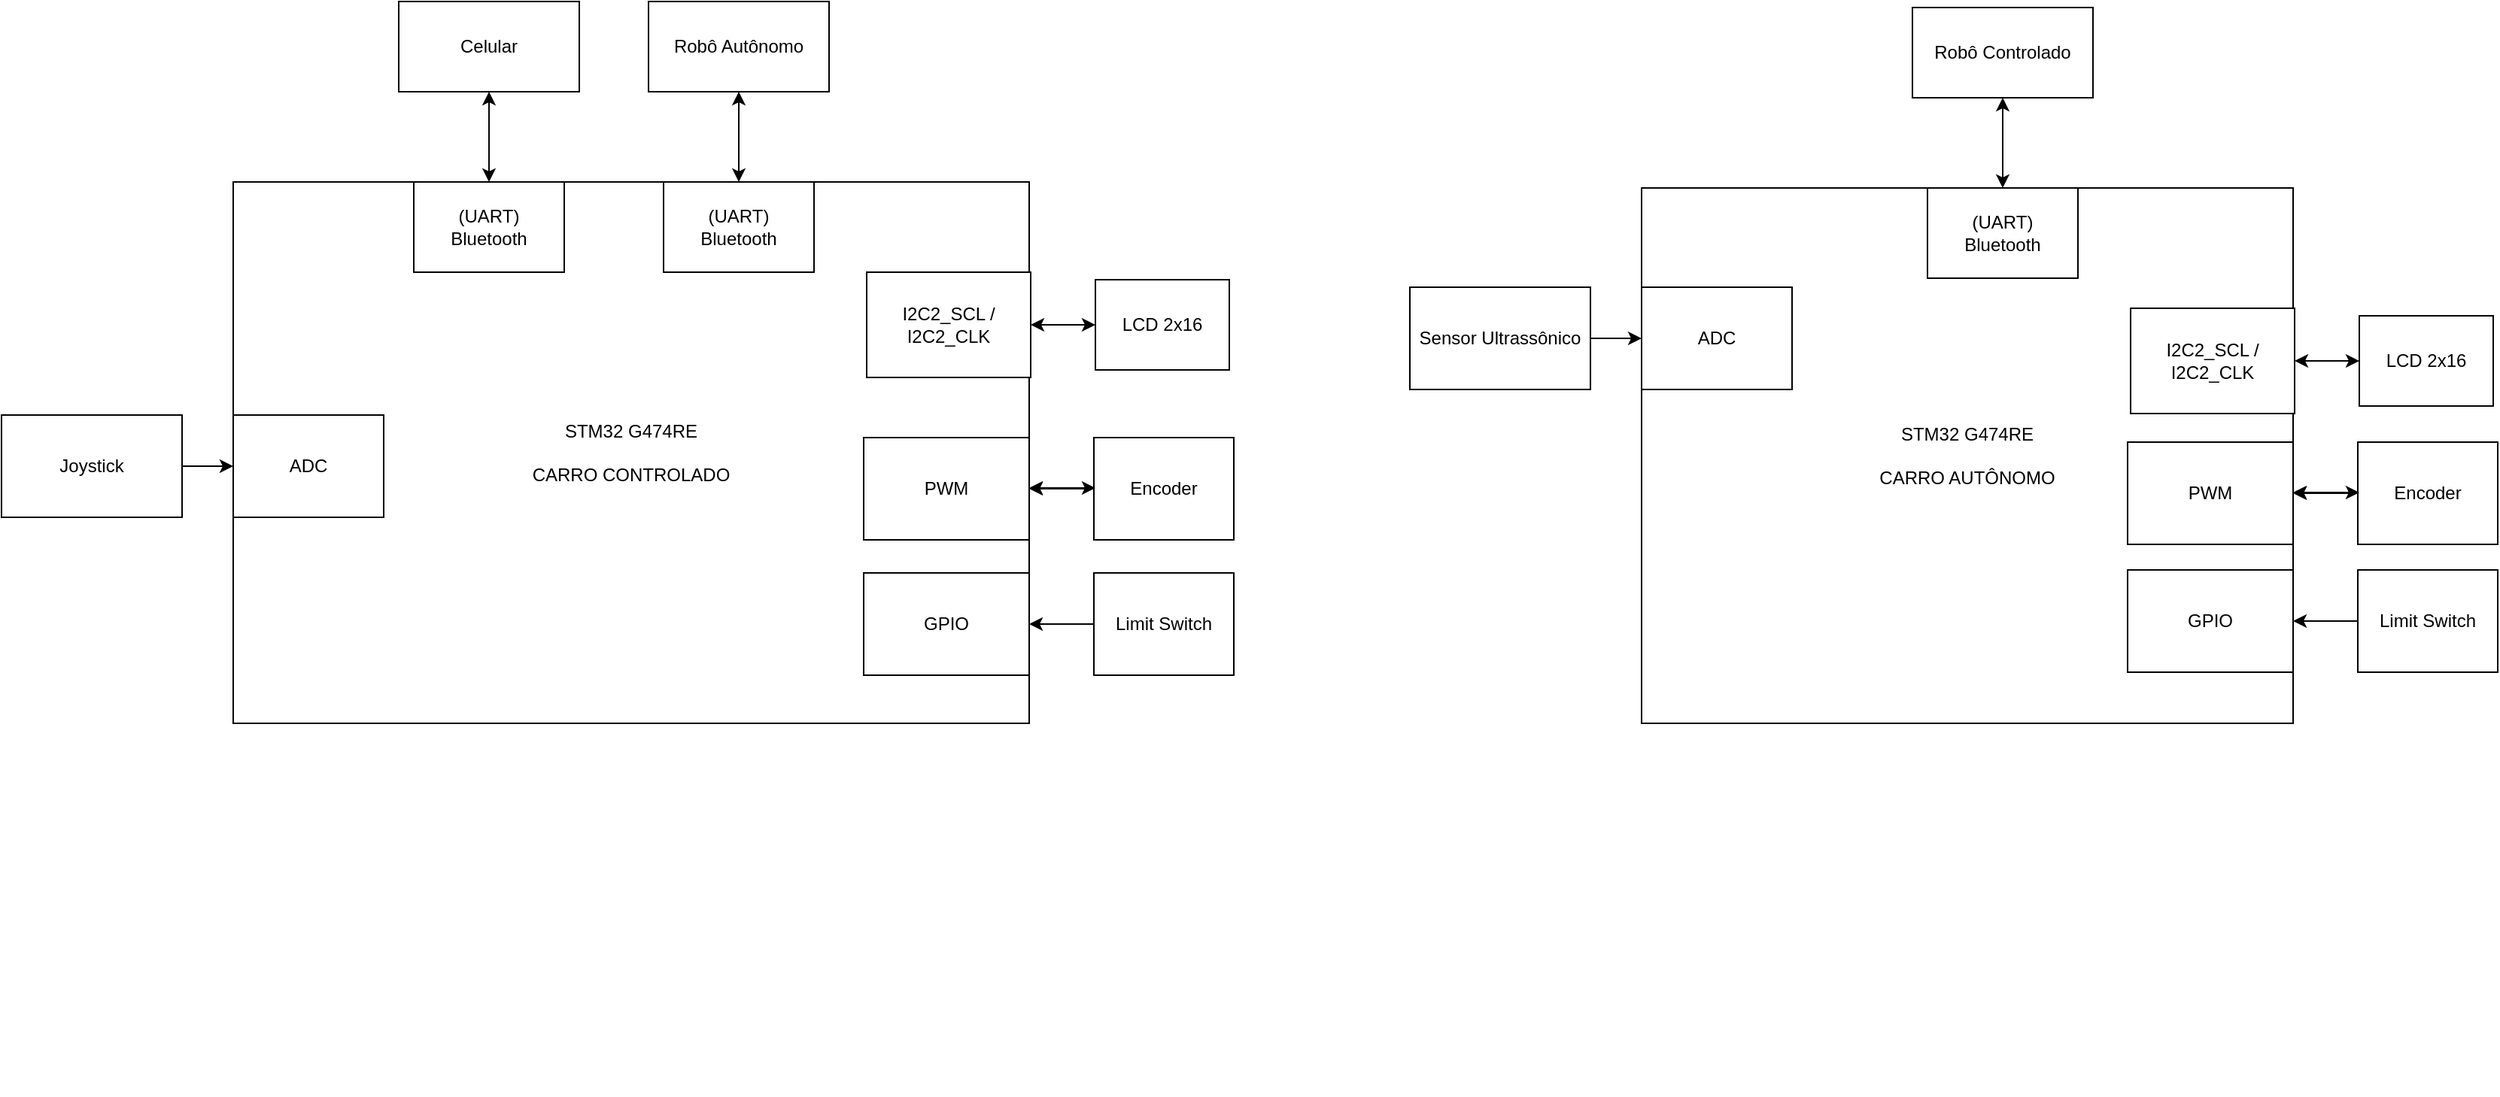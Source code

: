 <mxfile version="24.7.7">
  <diagram name="Diagrama de blocos" id="oh575O3D4EwmFB1Y6Epg">
    <mxGraphModel dx="1843" dy="746" grid="1" gridSize="10" guides="1" tooltips="1" connect="1" arrows="1" fold="1" page="1" pageScale="1" pageWidth="827" pageHeight="1169" math="0" shadow="0">
      <root>
        <mxCell id="0" />
        <mxCell id="1" parent="0" />
        <mxCell id="Hxf--vFEC0rzbbBocpbd-23" value="STM32 G474RE&lt;br&gt;&lt;br&gt;CARRO CONTROLADO" style="rounded=0;whiteSpace=wrap;html=1;" parent="1" vertex="1">
          <mxGeometry x="154" y="160" width="529" height="360" as="geometry" />
        </mxCell>
        <mxCell id="Hxf--vFEC0rzbbBocpbd-5" value="LCD 2x16" style="rounded=0;whiteSpace=wrap;html=1;" parent="1" vertex="1">
          <mxGeometry x="727" y="225" width="89" height="60" as="geometry" />
        </mxCell>
        <mxCell id="Hxf--vFEC0rzbbBocpbd-34" value="(UART)&lt;div&gt;Bluetooth&lt;/div&gt;" style="rounded=0;whiteSpace=wrap;html=1;" parent="1" vertex="1">
          <mxGeometry x="274" y="160" width="100" height="60" as="geometry" />
        </mxCell>
        <mxCell id="Hxf--vFEC0rzbbBocpbd-35" value="Celular" style="rounded=0;whiteSpace=wrap;html=1;" parent="1" vertex="1">
          <mxGeometry x="264" y="40" width="120" height="60" as="geometry" />
        </mxCell>
        <mxCell id="Hxf--vFEC0rzbbBocpbd-41" value="I2C2_SCL / I2C2_CLK" style="rounded=0;whiteSpace=wrap;html=1;" parent="1" vertex="1">
          <mxGeometry x="575" y="220" width="109" height="70" as="geometry" />
        </mxCell>
        <mxCell id="Hxf--vFEC0rzbbBocpbd-46" style="edgeStyle=orthogonalEdgeStyle;rounded=0;orthogonalLoop=1;jettySize=auto;html=1;exitX=0.5;exitY=1;exitDx=0;exitDy=0;" parent="1" edge="1">
          <mxGeometry relative="1" as="geometry">
            <mxPoint x="404.5" y="759" as="sourcePoint" />
            <mxPoint x="404.5" y="759" as="targetPoint" />
          </mxGeometry>
        </mxCell>
        <mxCell id="YoK6R6WBMQCP4nlX7dxA-3" value="" style="edgeStyle=orthogonalEdgeStyle;rounded=0;orthogonalLoop=1;jettySize=auto;html=1;" parent="1" source="zvLF1-X7iXJekeEMlv25-25" target="YoK6R6WBMQCP4nlX7dxA-1" edge="1">
          <mxGeometry relative="1" as="geometry" />
        </mxCell>
        <mxCell id="zvLF1-X7iXJekeEMlv25-25" value="Encoder" style="rounded=0;whiteSpace=wrap;html=1;" parent="1" vertex="1">
          <mxGeometry x="726" y="330" width="93" height="68" as="geometry" />
        </mxCell>
        <mxCell id="YoK6R6WBMQCP4nlX7dxA-1" value="PWM" style="rounded=0;whiteSpace=wrap;html=1;" parent="1" vertex="1">
          <mxGeometry x="573" y="330" width="110" height="68" as="geometry" />
        </mxCell>
        <mxCell id="HK4a7Ahogq2S8Dki3VrH-1" value="" style="endArrow=classic;startArrow=classic;html=1;rounded=0;entryX=0;entryY=0.5;entryDx=0;entryDy=0;exitX=1;exitY=0.5;exitDx=0;exitDy=0;" parent="1" source="Hxf--vFEC0rzbbBocpbd-41" target="Hxf--vFEC0rzbbBocpbd-5" edge="1">
          <mxGeometry width="50" height="50" relative="1" as="geometry">
            <mxPoint x="670" y="130" as="sourcePoint" />
            <mxPoint x="720" y="80" as="targetPoint" />
          </mxGeometry>
        </mxCell>
        <mxCell id="HK4a7Ahogq2S8Dki3VrH-2" value="" style="endArrow=classic;startArrow=classic;html=1;rounded=0;entryX=0;entryY=0.5;entryDx=0;entryDy=0;exitX=1;exitY=0.5;exitDx=0;exitDy=0;" parent="1" edge="1">
          <mxGeometry width="50" height="50" relative="1" as="geometry">
            <mxPoint x="683" y="363.5" as="sourcePoint" />
            <mxPoint x="727" y="363.5" as="targetPoint" />
          </mxGeometry>
        </mxCell>
        <mxCell id="HK4a7Ahogq2S8Dki3VrH-3" value="" style="endArrow=classic;startArrow=classic;html=1;rounded=0;entryX=0.5;entryY=1;entryDx=0;entryDy=0;exitX=0.5;exitY=0;exitDx=0;exitDy=0;" parent="1" source="Hxf--vFEC0rzbbBocpbd-34" target="Hxf--vFEC0rzbbBocpbd-35" edge="1">
          <mxGeometry width="50" height="50" relative="1" as="geometry">
            <mxPoint x="404" y="140" as="sourcePoint" />
            <mxPoint x="448" y="140" as="targetPoint" />
          </mxGeometry>
        </mxCell>
        <mxCell id="rANmmW9tBNY58GJBRYMB-1" value="(UART)&lt;div&gt;Bluetooth&lt;/div&gt;" style="rounded=0;whiteSpace=wrap;html=1;" parent="1" vertex="1">
          <mxGeometry x="440" y="160" width="100" height="60" as="geometry" />
        </mxCell>
        <mxCell id="rANmmW9tBNY58GJBRYMB-2" value="Robô Autônomo" style="rounded=0;whiteSpace=wrap;html=1;" parent="1" vertex="1">
          <mxGeometry x="430" y="40" width="120" height="60" as="geometry" />
        </mxCell>
        <mxCell id="rANmmW9tBNY58GJBRYMB-3" value="" style="endArrow=classic;startArrow=classic;html=1;rounded=0;entryX=0.5;entryY=1;entryDx=0;entryDy=0;exitX=0.5;exitY=0;exitDx=0;exitDy=0;" parent="1" source="rANmmW9tBNY58GJBRYMB-1" target="rANmmW9tBNY58GJBRYMB-2" edge="1">
          <mxGeometry width="50" height="50" relative="1" as="geometry">
            <mxPoint x="570" y="140" as="sourcePoint" />
            <mxPoint x="614" y="140" as="targetPoint" />
          </mxGeometry>
        </mxCell>
        <mxCell id="rANmmW9tBNY58GJBRYMB-4" value="" style="edgeStyle=orthogonalEdgeStyle;rounded=0;orthogonalLoop=1;jettySize=auto;html=1;" parent="1" source="rANmmW9tBNY58GJBRYMB-6" target="rANmmW9tBNY58GJBRYMB-5" edge="1">
          <mxGeometry relative="1" as="geometry" />
        </mxCell>
        <mxCell id="rANmmW9tBNY58GJBRYMB-5" value="ADC" style="rounded=0;whiteSpace=wrap;html=1;" parent="1" vertex="1">
          <mxGeometry x="154" y="315" width="100" height="68" as="geometry" />
        </mxCell>
        <mxCell id="rANmmW9tBNY58GJBRYMB-6" value="Joystick" style="rounded=0;whiteSpace=wrap;html=1;" parent="1" vertex="1">
          <mxGeometry y="315" width="120" height="68" as="geometry" />
        </mxCell>
        <mxCell id="rANmmW9tBNY58GJBRYMB-7" value="STM32 G474RE&lt;br&gt;&lt;br&gt;CARRO AUTÔNOMO" style="rounded=0;whiteSpace=wrap;html=1;" parent="1" vertex="1">
          <mxGeometry x="1090" y="164" width="433" height="356" as="geometry" />
        </mxCell>
        <mxCell id="rANmmW9tBNY58GJBRYMB-8" value="LCD 2x16" style="rounded=0;whiteSpace=wrap;html=1;" parent="1" vertex="1">
          <mxGeometry x="1567" y="249" width="89" height="60" as="geometry" />
        </mxCell>
        <mxCell id="rANmmW9tBNY58GJBRYMB-9" value="" style="edgeStyle=orthogonalEdgeStyle;rounded=0;orthogonalLoop=1;jettySize=auto;html=1;" parent="1" source="rANmmW9tBNY58GJBRYMB-17" target="rANmmW9tBNY58GJBRYMB-10" edge="1">
          <mxGeometry relative="1" as="geometry" />
        </mxCell>
        <mxCell id="rANmmW9tBNY58GJBRYMB-10" value="ADC" style="rounded=0;whiteSpace=wrap;html=1;" parent="1" vertex="1">
          <mxGeometry x="1090" y="230" width="100" height="68" as="geometry" />
        </mxCell>
        <mxCell id="rANmmW9tBNY58GJBRYMB-13" value="I2C2_SCL / I2C2_CLK" style="rounded=0;whiteSpace=wrap;html=1;" parent="1" vertex="1">
          <mxGeometry x="1415" y="244" width="109" height="70" as="geometry" />
        </mxCell>
        <mxCell id="rANmmW9tBNY58GJBRYMB-17" value="Sensor Ultrassônico" style="rounded=0;whiteSpace=wrap;html=1;" parent="1" vertex="1">
          <mxGeometry x="936" y="230" width="120" height="68" as="geometry" />
        </mxCell>
        <mxCell id="rANmmW9tBNY58GJBRYMB-18" value="" style="edgeStyle=orthogonalEdgeStyle;rounded=0;orthogonalLoop=1;jettySize=auto;html=1;" parent="1" source="rANmmW9tBNY58GJBRYMB-19" target="rANmmW9tBNY58GJBRYMB-20" edge="1">
          <mxGeometry relative="1" as="geometry" />
        </mxCell>
        <mxCell id="rANmmW9tBNY58GJBRYMB-19" value="Encoder" style="rounded=0;whiteSpace=wrap;html=1;" parent="1" vertex="1">
          <mxGeometry x="1566" y="333" width="93" height="68" as="geometry" />
        </mxCell>
        <mxCell id="rANmmW9tBNY58GJBRYMB-20" value="PWM" style="rounded=0;whiteSpace=wrap;html=1;" parent="1" vertex="1">
          <mxGeometry x="1413" y="333" width="110" height="68" as="geometry" />
        </mxCell>
        <mxCell id="rANmmW9tBNY58GJBRYMB-21" value="" style="endArrow=classic;startArrow=classic;html=1;rounded=0;entryX=0;entryY=0.5;entryDx=0;entryDy=0;exitX=1;exitY=0.5;exitDx=0;exitDy=0;" parent="1" source="rANmmW9tBNY58GJBRYMB-13" target="rANmmW9tBNY58GJBRYMB-8" edge="1">
          <mxGeometry width="50" height="50" relative="1" as="geometry">
            <mxPoint x="1510" y="154" as="sourcePoint" />
            <mxPoint x="1560" y="104" as="targetPoint" />
          </mxGeometry>
        </mxCell>
        <mxCell id="rANmmW9tBNY58GJBRYMB-22" value="" style="endArrow=classic;startArrow=classic;html=1;rounded=0;entryX=0;entryY=0.5;entryDx=0;entryDy=0;exitX=1;exitY=0.5;exitDx=0;exitDy=0;" parent="1" edge="1">
          <mxGeometry width="50" height="50" relative="1" as="geometry">
            <mxPoint x="1523" y="366.5" as="sourcePoint" />
            <mxPoint x="1567" y="366.5" as="targetPoint" />
          </mxGeometry>
        </mxCell>
        <mxCell id="rANmmW9tBNY58GJBRYMB-24" value="(UART)&lt;div&gt;Bluetooth&lt;/div&gt;" style="rounded=0;whiteSpace=wrap;html=1;" parent="1" vertex="1">
          <mxGeometry x="1280" y="164" width="100" height="60" as="geometry" />
        </mxCell>
        <mxCell id="rANmmW9tBNY58GJBRYMB-25" value="Robô Controlado" style="rounded=0;whiteSpace=wrap;html=1;" parent="1" vertex="1">
          <mxGeometry x="1270" y="44" width="120" height="60" as="geometry" />
        </mxCell>
        <mxCell id="rANmmW9tBNY58GJBRYMB-26" value="" style="endArrow=classic;startArrow=classic;html=1;rounded=0;entryX=0.5;entryY=1;entryDx=0;entryDy=0;exitX=0.5;exitY=0;exitDx=0;exitDy=0;" parent="1" source="rANmmW9tBNY58GJBRYMB-24" target="rANmmW9tBNY58GJBRYMB-25" edge="1">
          <mxGeometry width="50" height="50" relative="1" as="geometry">
            <mxPoint x="1410" y="144" as="sourcePoint" />
            <mxPoint x="1454" y="144" as="targetPoint" />
          </mxGeometry>
        </mxCell>
        <mxCell id="rANmmW9tBNY58GJBRYMB-33" value="" style="edgeStyle=orthogonalEdgeStyle;rounded=0;orthogonalLoop=1;jettySize=auto;html=1;" parent="1" source="rANmmW9tBNY58GJBRYMB-34" target="rANmmW9tBNY58GJBRYMB-35" edge="1">
          <mxGeometry relative="1" as="geometry" />
        </mxCell>
        <mxCell id="rANmmW9tBNY58GJBRYMB-34" value="Limit Switch" style="rounded=0;whiteSpace=wrap;html=1;" parent="1" vertex="1">
          <mxGeometry x="726" y="420" width="93" height="68" as="geometry" />
        </mxCell>
        <mxCell id="rANmmW9tBNY58GJBRYMB-35" value="GPIO" style="rounded=0;whiteSpace=wrap;html=1;" parent="1" vertex="1">
          <mxGeometry x="573" y="420" width="110" height="68" as="geometry" />
        </mxCell>
        <mxCell id="rANmmW9tBNY58GJBRYMB-36" value="" style="edgeStyle=orthogonalEdgeStyle;rounded=0;orthogonalLoop=1;jettySize=auto;html=1;" parent="1" source="rANmmW9tBNY58GJBRYMB-37" target="rANmmW9tBNY58GJBRYMB-38" edge="1">
          <mxGeometry relative="1" as="geometry" />
        </mxCell>
        <mxCell id="rANmmW9tBNY58GJBRYMB-37" value="Limit Switch" style="rounded=0;whiteSpace=wrap;html=1;" parent="1" vertex="1">
          <mxGeometry x="1566" y="418" width="93" height="68" as="geometry" />
        </mxCell>
        <mxCell id="rANmmW9tBNY58GJBRYMB-38" value="GPIO" style="rounded=0;whiteSpace=wrap;html=1;" parent="1" vertex="1">
          <mxGeometry x="1413" y="418" width="110" height="68" as="geometry" />
        </mxCell>
      </root>
    </mxGraphModel>
  </diagram>
</mxfile>
